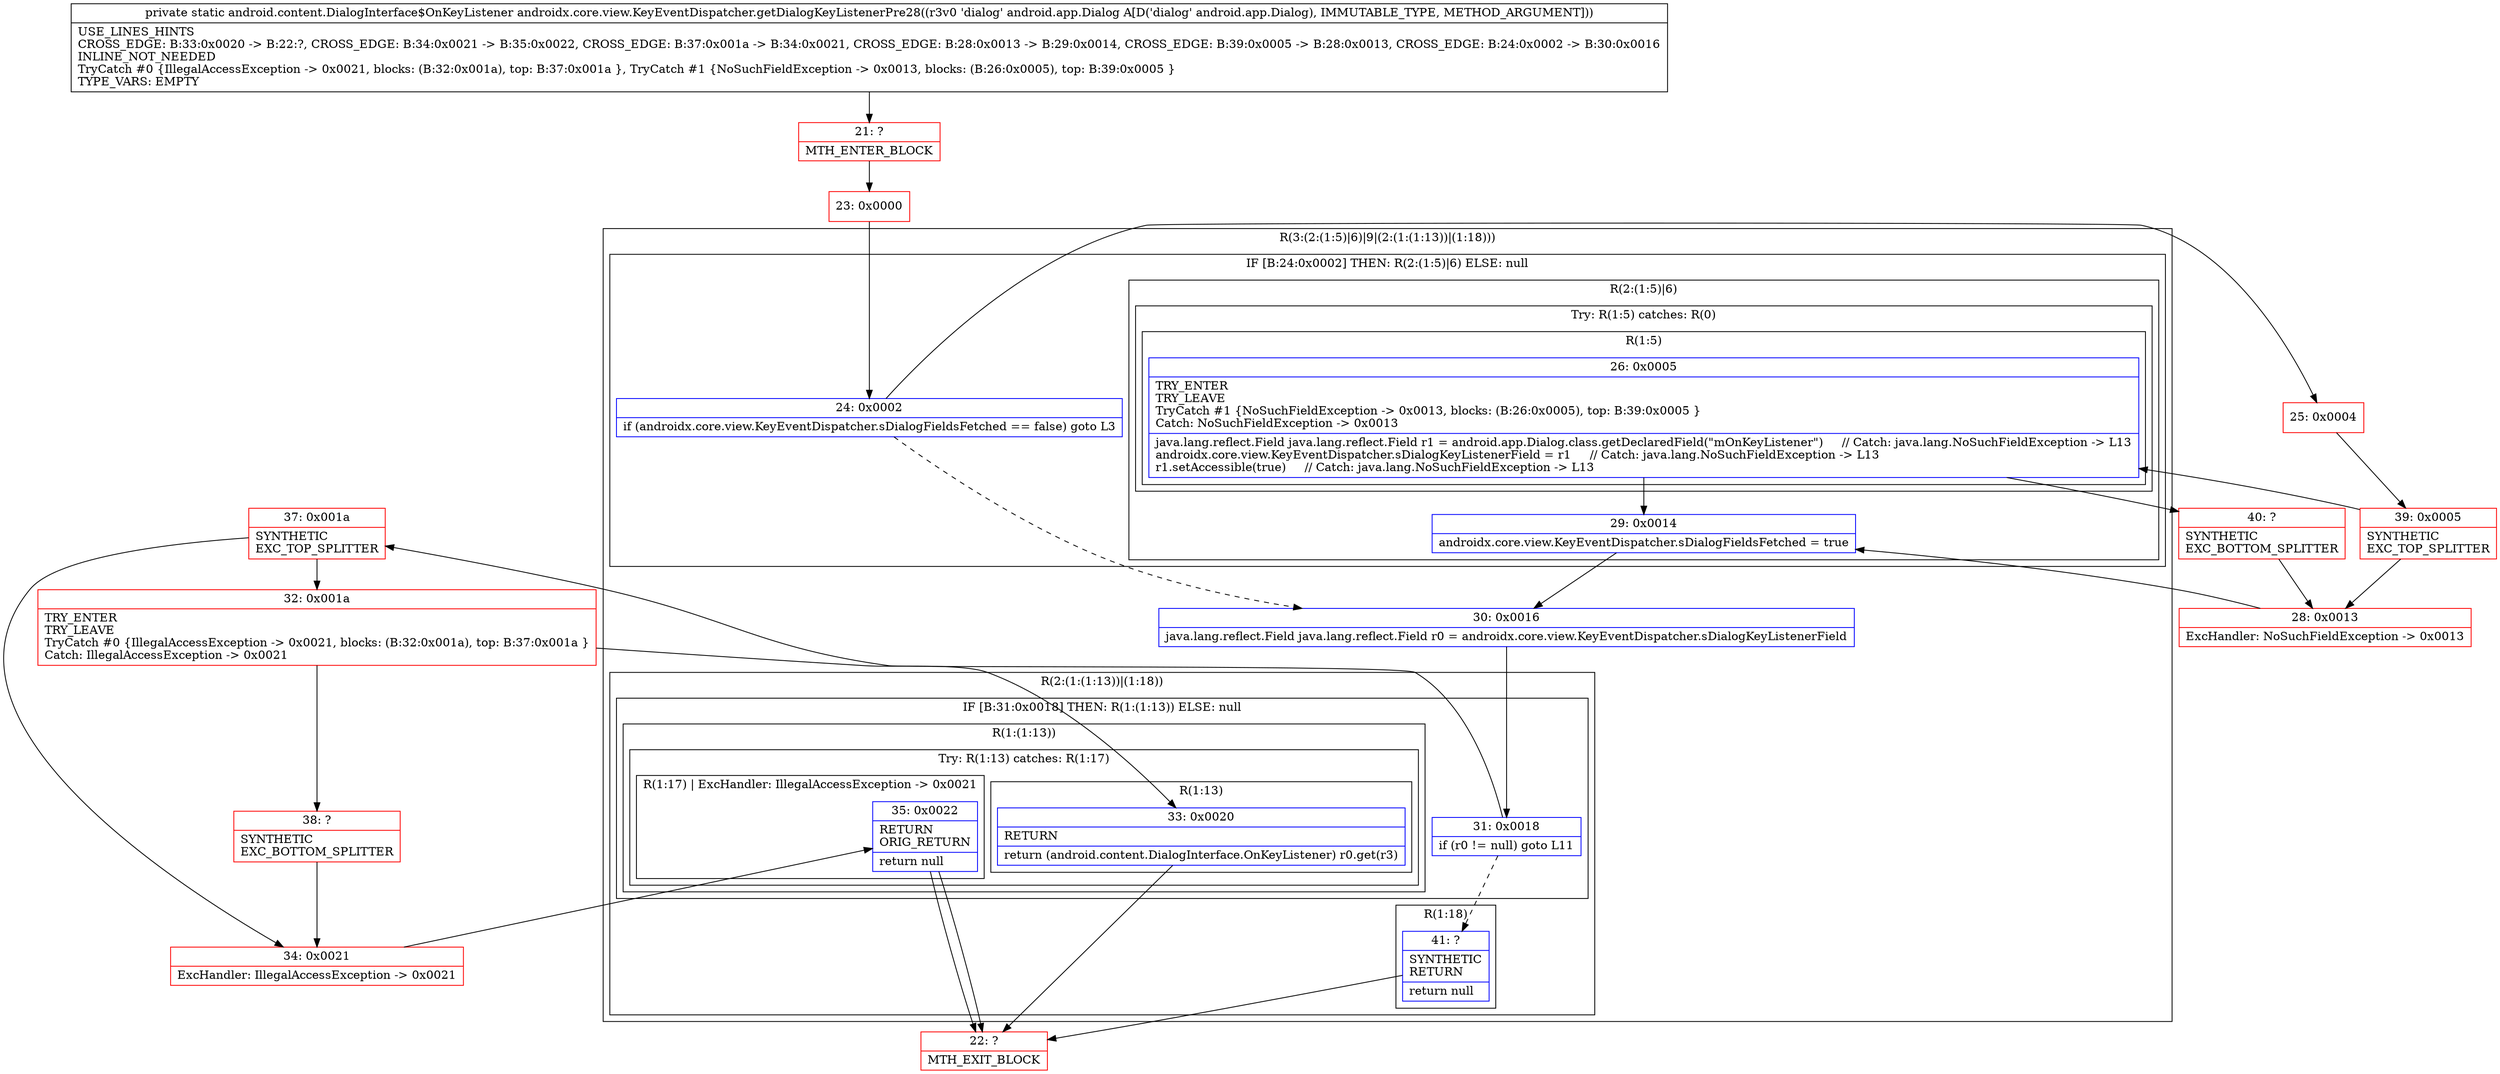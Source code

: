 digraph "CFG forandroidx.core.view.KeyEventDispatcher.getDialogKeyListenerPre28(Landroid\/app\/Dialog;)Landroid\/content\/DialogInterface$OnKeyListener;" {
subgraph cluster_Region_1927122698 {
label = "R(3:(2:(1:5)|6)|9|(2:(1:(1:13))|(1:18)))";
node [shape=record,color=blue];
subgraph cluster_IfRegion_2026751667 {
label = "IF [B:24:0x0002] THEN: R(2:(1:5)|6) ELSE: null";
node [shape=record,color=blue];
Node_24 [shape=record,label="{24\:\ 0x0002|if (androidx.core.view.KeyEventDispatcher.sDialogFieldsFetched == false) goto L3\l}"];
subgraph cluster_Region_1250561348 {
label = "R(2:(1:5)|6)";
node [shape=record,color=blue];
subgraph cluster_TryCatchRegion_1637168097 {
label = "Try: R(1:5) catches: R(0)";
node [shape=record,color=blue];
subgraph cluster_Region_1891172607 {
label = "R(1:5)";
node [shape=record,color=blue];
Node_26 [shape=record,label="{26\:\ 0x0005|TRY_ENTER\lTRY_LEAVE\lTryCatch #1 \{NoSuchFieldException \-\> 0x0013, blocks: (B:26:0x0005), top: B:39:0x0005 \}\lCatch: NoSuchFieldException \-\> 0x0013\l|java.lang.reflect.Field java.lang.reflect.Field r1 = android.app.Dialog.class.getDeclaredField(\"mOnKeyListener\")     \/\/ Catch: java.lang.NoSuchFieldException \-\> L13\landroidx.core.view.KeyEventDispatcher.sDialogKeyListenerField = r1     \/\/ Catch: java.lang.NoSuchFieldException \-\> L13\lr1.setAccessible(true)     \/\/ Catch: java.lang.NoSuchFieldException \-\> L13\l}"];
}
subgraph cluster_Region_226056135 {
label = "R(0) | ExcHandler: NoSuchFieldException \-\> 0x0013\l";
node [shape=record,color=blue];
}
}
Node_29 [shape=record,label="{29\:\ 0x0014|androidx.core.view.KeyEventDispatcher.sDialogFieldsFetched = true\l}"];
}
}
Node_30 [shape=record,label="{30\:\ 0x0016|java.lang.reflect.Field java.lang.reflect.Field r0 = androidx.core.view.KeyEventDispatcher.sDialogKeyListenerField\l}"];
subgraph cluster_Region_462942341 {
label = "R(2:(1:(1:13))|(1:18))";
node [shape=record,color=blue];
subgraph cluster_IfRegion_19175232 {
label = "IF [B:31:0x0018] THEN: R(1:(1:13)) ELSE: null";
node [shape=record,color=blue];
Node_31 [shape=record,label="{31\:\ 0x0018|if (r0 != null) goto L11\l}"];
subgraph cluster_Region_23936670 {
label = "R(1:(1:13))";
node [shape=record,color=blue];
subgraph cluster_TryCatchRegion_1236209513 {
label = "Try: R(1:13) catches: R(1:17)";
node [shape=record,color=blue];
subgraph cluster_Region_752715495 {
label = "R(1:13)";
node [shape=record,color=blue];
Node_33 [shape=record,label="{33\:\ 0x0020|RETURN\l|return (android.content.DialogInterface.OnKeyListener) r0.get(r3)\l}"];
}
subgraph cluster_Region_246398708 {
label = "R(1:17) | ExcHandler: IllegalAccessException \-\> 0x0021\l";
node [shape=record,color=blue];
Node_35 [shape=record,label="{35\:\ 0x0022|RETURN\lORIG_RETURN\l|return null\l}"];
}
}
}
}
subgraph cluster_Region_706245756 {
label = "R(1:18)";
node [shape=record,color=blue];
Node_41 [shape=record,label="{41\:\ ?|SYNTHETIC\lRETURN\l|return null\l}"];
}
}
}
subgraph cluster_Region_226056135 {
label = "R(0) | ExcHandler: NoSuchFieldException \-\> 0x0013\l";
node [shape=record,color=blue];
}
subgraph cluster_Region_246398708 {
label = "R(1:17) | ExcHandler: IllegalAccessException \-\> 0x0021\l";
node [shape=record,color=blue];
Node_35 [shape=record,label="{35\:\ 0x0022|RETURN\lORIG_RETURN\l|return null\l}"];
}
Node_21 [shape=record,color=red,label="{21\:\ ?|MTH_ENTER_BLOCK\l}"];
Node_23 [shape=record,color=red,label="{23\:\ 0x0000}"];
Node_25 [shape=record,color=red,label="{25\:\ 0x0004}"];
Node_39 [shape=record,color=red,label="{39\:\ 0x0005|SYNTHETIC\lEXC_TOP_SPLITTER\l}"];
Node_40 [shape=record,color=red,label="{40\:\ ?|SYNTHETIC\lEXC_BOTTOM_SPLITTER\l}"];
Node_28 [shape=record,color=red,label="{28\:\ 0x0013|ExcHandler: NoSuchFieldException \-\> 0x0013\l}"];
Node_37 [shape=record,color=red,label="{37\:\ 0x001a|SYNTHETIC\lEXC_TOP_SPLITTER\l}"];
Node_32 [shape=record,color=red,label="{32\:\ 0x001a|TRY_ENTER\lTRY_LEAVE\lTryCatch #0 \{IllegalAccessException \-\> 0x0021, blocks: (B:32:0x001a), top: B:37:0x001a \}\lCatch: IllegalAccessException \-\> 0x0021\l}"];
Node_22 [shape=record,color=red,label="{22\:\ ?|MTH_EXIT_BLOCK\l}"];
Node_38 [shape=record,color=red,label="{38\:\ ?|SYNTHETIC\lEXC_BOTTOM_SPLITTER\l}"];
Node_34 [shape=record,color=red,label="{34\:\ 0x0021|ExcHandler: IllegalAccessException \-\> 0x0021\l}"];
MethodNode[shape=record,label="{private static android.content.DialogInterface$OnKeyListener androidx.core.view.KeyEventDispatcher.getDialogKeyListenerPre28((r3v0 'dialog' android.app.Dialog A[D('dialog' android.app.Dialog), IMMUTABLE_TYPE, METHOD_ARGUMENT]))  | USE_LINES_HINTS\lCROSS_EDGE: B:33:0x0020 \-\> B:22:?, CROSS_EDGE: B:34:0x0021 \-\> B:35:0x0022, CROSS_EDGE: B:37:0x001a \-\> B:34:0x0021, CROSS_EDGE: B:28:0x0013 \-\> B:29:0x0014, CROSS_EDGE: B:39:0x0005 \-\> B:28:0x0013, CROSS_EDGE: B:24:0x0002 \-\> B:30:0x0016\lINLINE_NOT_NEEDED\lTryCatch #0 \{IllegalAccessException \-\> 0x0021, blocks: (B:32:0x001a), top: B:37:0x001a \}, TryCatch #1 \{NoSuchFieldException \-\> 0x0013, blocks: (B:26:0x0005), top: B:39:0x0005 \}\lTYPE_VARS: EMPTY\l}"];
MethodNode -> Node_21;Node_24 -> Node_25;
Node_24 -> Node_30[style=dashed];
Node_26 -> Node_29;
Node_26 -> Node_40;
Node_29 -> Node_30;
Node_30 -> Node_31;
Node_31 -> Node_37;
Node_31 -> Node_41[style=dashed];
Node_33 -> Node_22;
Node_35 -> Node_22;
Node_41 -> Node_22;
Node_35 -> Node_22;
Node_21 -> Node_23;
Node_23 -> Node_24;
Node_25 -> Node_39;
Node_39 -> Node_26;
Node_39 -> Node_28;
Node_40 -> Node_28;
Node_28 -> Node_29;
Node_37 -> Node_32;
Node_37 -> Node_34;
Node_32 -> Node_33;
Node_32 -> Node_38;
Node_38 -> Node_34;
Node_34 -> Node_35;
}

